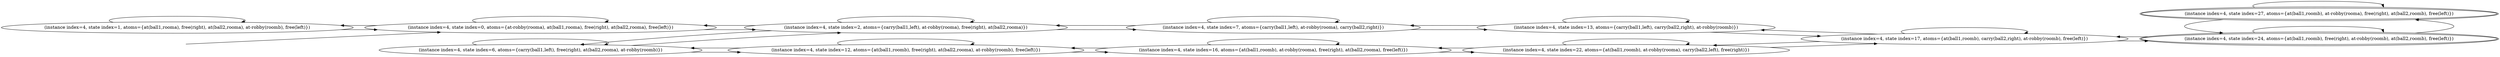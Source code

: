 digraph {
rankdir="LR"
s1[label="(instance index=4, state index=1, atoms={at(ball1,rooma), free(right), at(ball2,rooma), at-robby(roomb), free(left)})"]
s6[label="(instance index=4, state index=6, atoms={carry(ball1,left), free(right), at(ball2,rooma), at-robby(roomb)})"]
s0[label="(instance index=4, state index=0, atoms={at-robby(rooma), at(ball1,rooma), free(right), at(ball2,rooma), free(left)})"]
s12[label="(instance index=4, state index=12, atoms={at(ball1,roomb), free(right), at(ball2,rooma), at-robby(roomb), free(left)})"]
s2[label="(instance index=4, state index=2, atoms={carry(ball1,left), at-robby(rooma), free(right), at(ball2,rooma)})"]
s16[label="(instance index=4, state index=16, atoms={at(ball1,roomb), at-robby(rooma), free(right), at(ball2,rooma), free(left)})"]
s7[label="(instance index=4, state index=7, atoms={carry(ball1,left), at-robby(rooma), carry(ball2,right)})"]
s22[label="(instance index=4, state index=22, atoms={at(ball1,roomb), at-robby(rooma), carry(ball2,left), free(right)})"]
s13[label="(instance index=4, state index=13, atoms={carry(ball1,left), carry(ball2,right), at-robby(roomb)})"]
s17[label="(instance index=4, state index=17, atoms={at(ball1,roomb), carry(ball2,right), at-robby(roomb), free(left)})"]
s24[peripheries=2,label="(instance index=4, state index=24, atoms={at(ball1,roomb), free(right), at-robby(roomb), at(ball2,roomb), free(left)})"]
s27[peripheries=2,label="(instance index=4, state index=27, atoms={at(ball1,roomb), at-robby(rooma), free(right), at(ball2,roomb), free(left)})"]
Dangling [ label = "", style = invis ]
{ rank = same; Dangling }
Dangling -> s0
{ rank = same; s0}
{ rank = same; s6,s0}
{ rank = same; s12,s2}
{ rank = same; s16,s7}
{ rank = same; s22,s13}
{ rank = same; s17}
{ rank = same; s24,s27}
{
s1->s1
s1->s0
}
{
s6->s6
s6->s12
s6->s2
s0->s2
s0->s1
s0->s0
}
{
s12->s6
s12->s12
s12->s16
s2->s6
s2->s7
s2->s2
s2->s0
}
{
s16->s12
s16->s22
s16->s16
s7->s7
s7->s13
s7->s2
}
{
s22->s17
s22->s22
s22->s16
s13->s7
s13->s13
s13->s17
}
{
s17->s13
s17->s22
s17->s17
s17->s24
}
{
s24->s17
s24->s27
s24->s24
s27->s27
s27->s24
}
}
